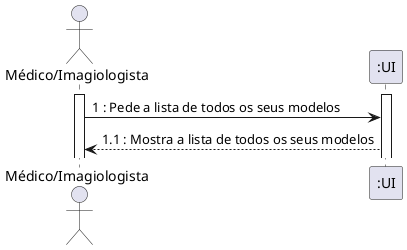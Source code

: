 @startuml
actor "Médico/Imagiologista" as OE

activate OE
activate ":UI"
OE -> ":UI" : 1 : Pede a lista de todos os seus modelos
":UI" --> OE : 1.1 : Mostra a lista de todos os seus modelos

@enduml